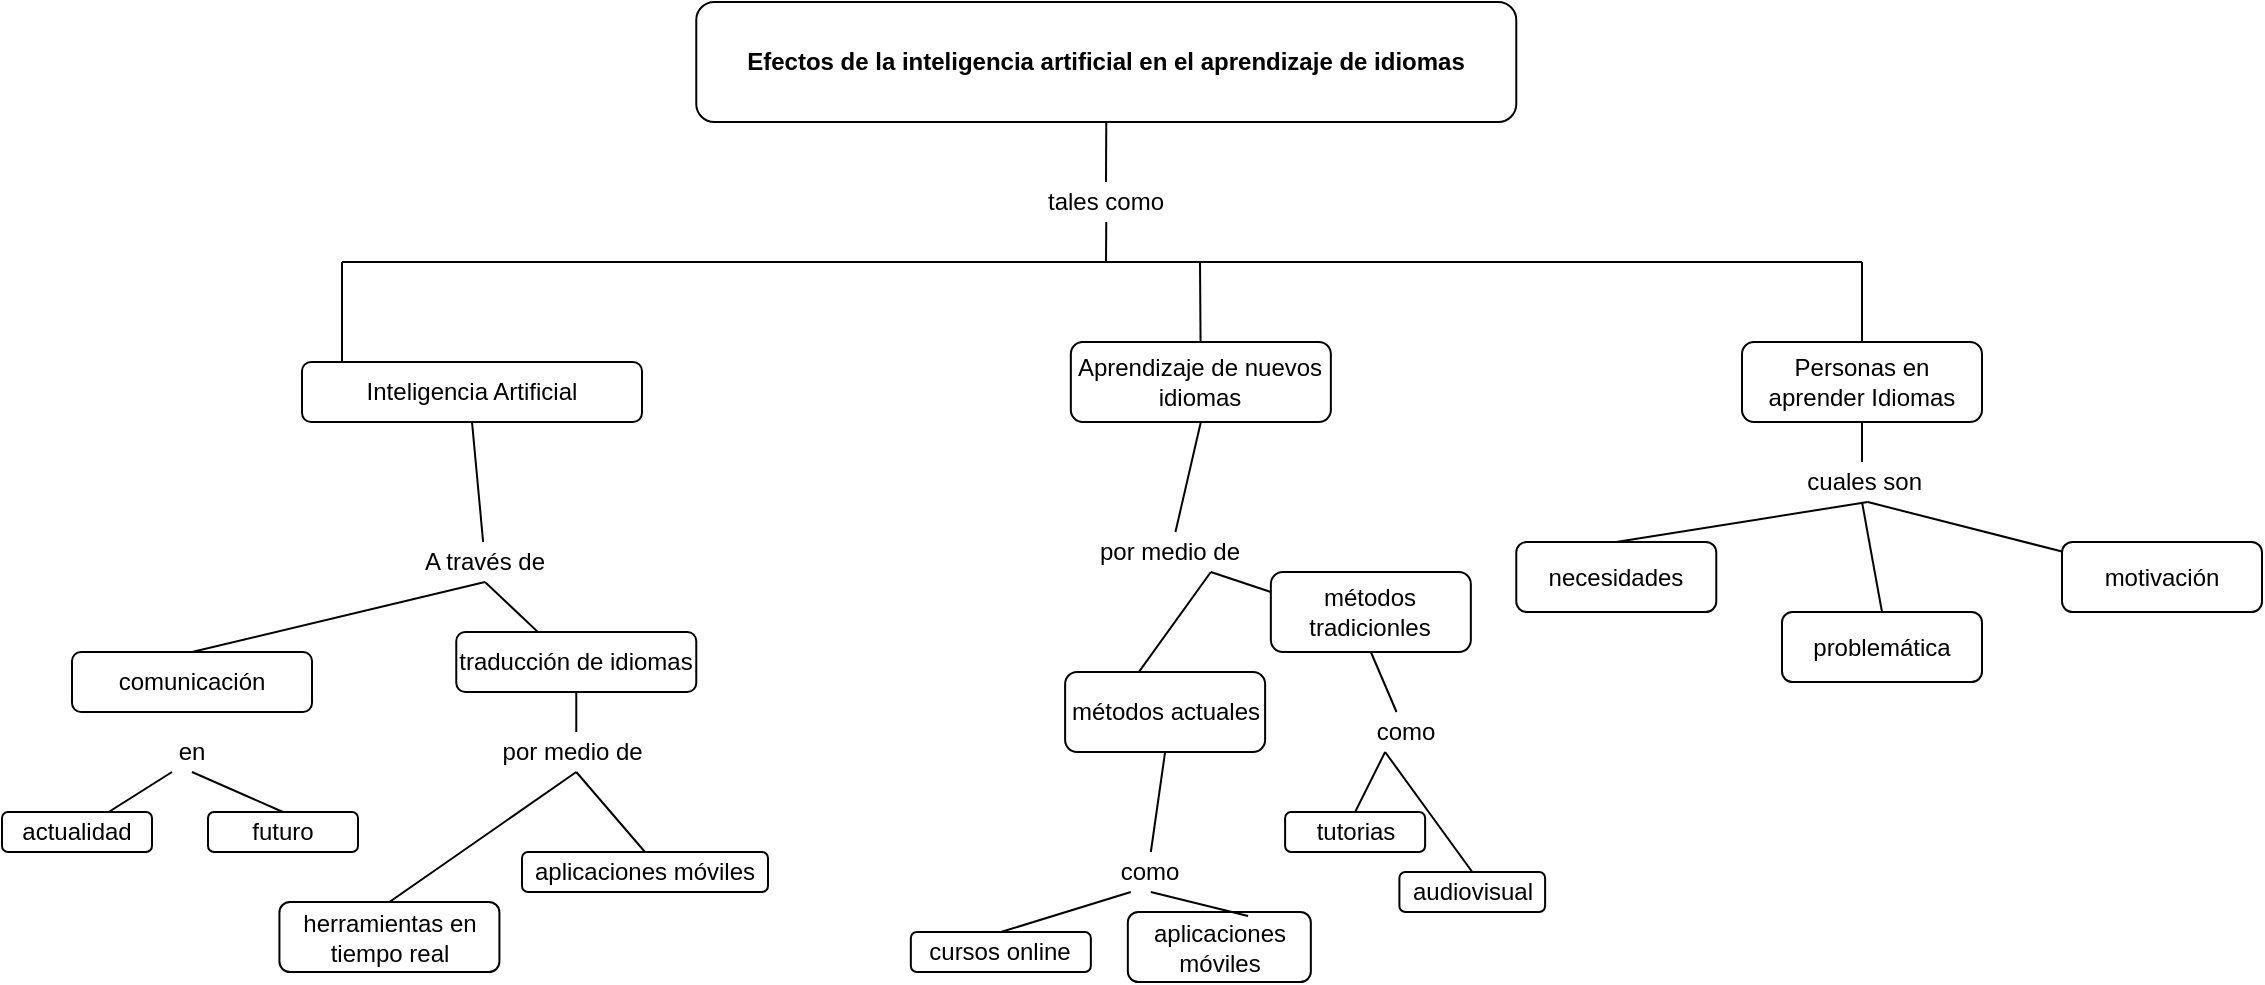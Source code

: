 <mxfile version="12.6.5" type="github"><diagram id="pF0zrNhxxro3baaEVadX" name="Mapa conceptual"><mxGraphModel dx="1848" dy="556" grid="1" gridSize="10" guides="1" tooltips="1" connect="1" arrows="1" fold="1" page="1" pageScale="1" pageWidth="827" pageHeight="1169" math="0" shadow="0"><root><mxCell id="0"/><mxCell id="1" parent="0"/><mxCell id="x1UWUyg0F_ytGI-g0F6q-1" value="&lt;b&gt;Efectos de la inteligencia artificial en el aprendizaje de idiomas&lt;/b&gt;" style="rounded=1;whiteSpace=wrap;html=1;" vertex="1" parent="1"><mxGeometry x="-172.86" y="60" width="410" height="60" as="geometry"/></mxCell><mxCell id="x1UWUyg0F_ytGI-g0F6q-3" value="" style="endArrow=none;html=1;entryX=0.5;entryY=1;entryDx=0;entryDy=0;" edge="1" parent="1" target="x1UWUyg0F_ytGI-g0F6q-1"><mxGeometry width="50" height="50" relative="1" as="geometry"><mxPoint x="32" y="150" as="sourcePoint"/><mxPoint x="60" y="180" as="targetPoint"/></mxGeometry></mxCell><mxCell id="x1UWUyg0F_ytGI-g0F6q-4" value="" style="endArrow=none;html=1;" edge="1" parent="1"><mxGeometry width="50" height="50" relative="1" as="geometry"><mxPoint x="-350" y="190" as="sourcePoint"/><mxPoint x="410" y="190" as="targetPoint"/></mxGeometry></mxCell><mxCell id="x1UWUyg0F_ytGI-g0F6q-5" value="" style="endArrow=none;html=1;" edge="1" parent="1"><mxGeometry width="50" height="50" relative="1" as="geometry"><mxPoint x="-350" y="240" as="sourcePoint"/><mxPoint x="-350" y="190" as="targetPoint"/></mxGeometry></mxCell><mxCell id="x1UWUyg0F_ytGI-g0F6q-6" value="Inteligencia Artificial" style="rounded=1;whiteSpace=wrap;html=1;" vertex="1" parent="1"><mxGeometry x="-370" y="240" width="170" height="30" as="geometry"/></mxCell><mxCell id="x1UWUyg0F_ytGI-g0F6q-8" value="" style="endArrow=none;html=1;exitX=0.5;exitY=0;exitDx=0;exitDy=0;entryX=0.5;entryY=1;entryDx=0;entryDy=0;" edge="1" parent="1" source="x1UWUyg0F_ytGI-g0F6q-7" target="x1UWUyg0F_ytGI-g0F6q-11"><mxGeometry width="50" height="50" relative="1" as="geometry"><mxPoint x="-280" y="360" as="sourcePoint"/><mxPoint x="-280" y="370" as="targetPoint"/></mxGeometry></mxCell><mxCell id="x1UWUyg0F_ytGI-g0F6q-9" value="" style="endArrow=none;html=1;exitX=0.345;exitY=0.019;exitDx=0;exitDy=0;exitPerimeter=0;entryX=0.5;entryY=1;entryDx=0;entryDy=0;" edge="1" parent="1" source="x1UWUyg0F_ytGI-g0F6q-10" target="x1UWUyg0F_ytGI-g0F6q-11"><mxGeometry width="50" height="50" relative="1" as="geometry"><mxPoint x="-210" y="360" as="sourcePoint"/><mxPoint x="-260" y="360" as="targetPoint"/></mxGeometry></mxCell><mxCell id="x1UWUyg0F_ytGI-g0F6q-10" value="traducción de idiomas" style="rounded=1;whiteSpace=wrap;html=1;" vertex="1" parent="1"><mxGeometry x="-292.86" y="375" width="120" height="30" as="geometry"/></mxCell><mxCell id="x1UWUyg0F_ytGI-g0F6q-11" value="A través de" style="text;html=1;strokeColor=none;fillColor=none;align=center;verticalAlign=middle;whiteSpace=wrap;rounded=0;" vertex="1" parent="1"><mxGeometry x="-320" y="330" width="83" height="20" as="geometry"/></mxCell><mxCell id="x1UWUyg0F_ytGI-g0F6q-12" value="tales como" style="text;html=1;strokeColor=none;fillColor=none;align=center;verticalAlign=middle;whiteSpace=wrap;rounded=0;" vertex="1" parent="1"><mxGeometry x="-12.86" y="150" width="90" height="20" as="geometry"/></mxCell><mxCell id="x1UWUyg0F_ytGI-g0F6q-16" value="" style="endArrow=none;html=1;entryX=0.5;entryY=1;entryDx=0;entryDy=0;" edge="1" parent="1" source="x1UWUyg0F_ytGI-g0F6q-11" target="x1UWUyg0F_ytGI-g0F6q-6"><mxGeometry width="50" height="50" relative="1" as="geometry"><mxPoint x="-170" y="350" as="sourcePoint"/><mxPoint x="-120" y="300" as="targetPoint"/></mxGeometry></mxCell><mxCell id="x1UWUyg0F_ytGI-g0F6q-19" value="" style="endArrow=none;html=1;entryX=0.5;entryY=1;entryDx=0;entryDy=0;" edge="1" parent="1" target="x1UWUyg0F_ytGI-g0F6q-12"><mxGeometry width="50" height="50" relative="1" as="geometry"><mxPoint x="32" y="190" as="sourcePoint"/><mxPoint x="60" y="210" as="targetPoint"/></mxGeometry></mxCell><mxCell id="x1UWUyg0F_ytGI-g0F6q-20" value="Aprendizaje de nuevos idiomas" style="rounded=1;whiteSpace=wrap;html=1;" vertex="1" parent="1"><mxGeometry x="14.42" y="230" width="130" height="40" as="geometry"/></mxCell><mxCell id="x1UWUyg0F_ytGI-g0F6q-21" value="" style="endArrow=none;html=1;" edge="1" parent="1" source="x1UWUyg0F_ytGI-g0F6q-20"><mxGeometry width="50" height="50" relative="1" as="geometry"><mxPoint x="-30" y="240" as="sourcePoint"/><mxPoint x="79" y="190" as="targetPoint"/></mxGeometry></mxCell><mxCell id="x1UWUyg0F_ytGI-g0F6q-22" value="" style="endArrow=none;html=1;entryX=0.5;entryY=1;entryDx=0;entryDy=0;" edge="1" parent="1" source="x1UWUyg0F_ytGI-g0F6q-23" target="x1UWUyg0F_ytGI-g0F6q-20"><mxGeometry width="50" height="50" relative="1" as="geometry"><mxPoint x="14.42" y="340" as="sourcePoint"/><mxPoint x="94.42" y="330" as="targetPoint"/></mxGeometry></mxCell><mxCell id="x1UWUyg0F_ytGI-g0F6q-7" value="comunicación" style="rounded=1;whiteSpace=wrap;html=1;" vertex="1" parent="1"><mxGeometry x="-485" y="385" width="120" height="30" as="geometry"/></mxCell><mxCell id="x1UWUyg0F_ytGI-g0F6q-23" value="por medio de" style="text;html=1;strokeColor=none;fillColor=none;align=center;verticalAlign=middle;whiteSpace=wrap;rounded=0;" vertex="1" parent="1"><mxGeometry x="24.42" y="325" width="80" height="20" as="geometry"/></mxCell><mxCell id="x1UWUyg0F_ytGI-g0F6q-26" value="métodos tradicionles" style="rounded=1;whiteSpace=wrap;html=1;" vertex="1" parent="1"><mxGeometry x="114.42" y="345" width="100" height="40" as="geometry"/></mxCell><mxCell id="x1UWUyg0F_ytGI-g0F6q-27" value="métodos actuales" style="rounded=1;whiteSpace=wrap;html=1;" vertex="1" parent="1"><mxGeometry x="11.56" y="395" width="100" height="40" as="geometry"/></mxCell><mxCell id="x1UWUyg0F_ytGI-g0F6q-31" value="" style="endArrow=none;html=1;exitX=0.371;exitY=-0.007;exitDx=0;exitDy=0;exitPerimeter=0;" edge="1" parent="1" source="x1UWUyg0F_ytGI-g0F6q-27"><mxGeometry width="50" height="50" relative="1" as="geometry"><mxPoint x="74.42" y="395" as="sourcePoint"/><mxPoint x="84.42" y="345" as="targetPoint"/></mxGeometry></mxCell><mxCell id="x1UWUyg0F_ytGI-g0F6q-32" value="" style="endArrow=none;html=1;exitX=0;exitY=0.25;exitDx=0;exitDy=0;" edge="1" parent="1" source="x1UWUyg0F_ytGI-g0F6q-26"><mxGeometry width="50" height="50" relative="1" as="geometry"><mxPoint x="84.42" y="405" as="sourcePoint"/><mxPoint x="84.42" y="345" as="targetPoint"/></mxGeometry></mxCell><mxCell id="x1UWUyg0F_ytGI-g0F6q-35" value="" style="endArrow=none;html=1;entryX=0.5;entryY=1;entryDx=0;entryDy=0;exitX=0.5;exitY=0;exitDx=0;exitDy=0;" edge="1" parent="1" source="x1UWUyg0F_ytGI-g0F6q-36" target="x1UWUyg0F_ytGI-g0F6q-27"><mxGeometry width="50" height="50" relative="1" as="geometry"><mxPoint x="54.42" y="485" as="sourcePoint"/><mxPoint x="104.42" y="445" as="targetPoint"/></mxGeometry></mxCell><mxCell id="x1UWUyg0F_ytGI-g0F6q-36" value="como" style="text;html=1;strokeColor=none;fillColor=none;align=center;verticalAlign=middle;whiteSpace=wrap;rounded=0;" vertex="1" parent="1"><mxGeometry x="34.42" y="485" width="40" height="20" as="geometry"/></mxCell><mxCell id="x1UWUyg0F_ytGI-g0F6q-40" value="cursos online" style="rounded=1;whiteSpace=wrap;html=1;" vertex="1" parent="1"><mxGeometry x="-65.58" y="525" width="90" height="20" as="geometry"/></mxCell><mxCell id="x1UWUyg0F_ytGI-g0F6q-41" value="aplicaciones móviles" style="rounded=1;whiteSpace=wrap;html=1;" vertex="1" parent="1"><mxGeometry x="42.92" y="515" width="91.5" height="35" as="geometry"/></mxCell><mxCell id="x1UWUyg0F_ytGI-g0F6q-42" value="" style="endArrow=none;html=1;entryX=0.25;entryY=1;entryDx=0;entryDy=0;exitX=0.5;exitY=0;exitDx=0;exitDy=0;" edge="1" parent="1" source="x1UWUyg0F_ytGI-g0F6q-40" target="x1UWUyg0F_ytGI-g0F6q-36"><mxGeometry width="50" height="50" relative="1" as="geometry"><mxPoint x="-0.94" y="520" as="sourcePoint"/><mxPoint x="-65.58" y="485" as="targetPoint"/></mxGeometry></mxCell><mxCell id="x1UWUyg0F_ytGI-g0F6q-43" value="" style="endArrow=none;html=1;entryX=0.5;entryY=1;entryDx=0;entryDy=0;exitX=0.657;exitY=0.057;exitDx=0;exitDy=0;exitPerimeter=0;" edge="1" parent="1" source="x1UWUyg0F_ytGI-g0F6q-41" target="x1UWUyg0F_ytGI-g0F6q-36"><mxGeometry width="50" height="50" relative="1" as="geometry"><mxPoint x="84.42" y="515" as="sourcePoint"/><mxPoint x="244.42" y="515" as="targetPoint"/></mxGeometry></mxCell><mxCell id="x1UWUyg0F_ytGI-g0F6q-44" value="como" style="text;html=1;strokeColor=none;fillColor=none;align=center;verticalAlign=middle;whiteSpace=wrap;rounded=0;" vertex="1" parent="1"><mxGeometry x="161.56" y="415" width="40" height="20" as="geometry"/></mxCell><mxCell id="x1UWUyg0F_ytGI-g0F6q-46" value="" style="endArrow=none;html=1;entryX=0.5;entryY=1;entryDx=0;entryDy=0;" edge="1" parent="1" source="x1UWUyg0F_ytGI-g0F6q-44" target="x1UWUyg0F_ytGI-g0F6q-26"><mxGeometry width="50" height="50" relative="1" as="geometry"><mxPoint x="274.42" y="455" as="sourcePoint"/><mxPoint x="324.42" y="405" as="targetPoint"/></mxGeometry></mxCell><mxCell id="x1UWUyg0F_ytGI-g0F6q-47" value="tutorias" style="rounded=1;whiteSpace=wrap;html=1;" vertex="1" parent="1"><mxGeometry x="121.56" y="465" width="70" height="20" as="geometry"/></mxCell><mxCell id="x1UWUyg0F_ytGI-g0F6q-48" value="" style="endArrow=none;html=1;entryX=0.25;entryY=1;entryDx=0;entryDy=0;exitX=0.5;exitY=0;exitDx=0;exitDy=0;" edge="1" parent="1" source="x1UWUyg0F_ytGI-g0F6q-47" target="x1UWUyg0F_ytGI-g0F6q-44"><mxGeometry width="50" height="50" relative="1" as="geometry"><mxPoint x="244.42" y="535" as="sourcePoint"/><mxPoint x="294.42" y="485" as="targetPoint"/></mxGeometry></mxCell><mxCell id="x1UWUyg0F_ytGI-g0F6q-49" value="audiovisual" style="rounded=1;whiteSpace=wrap;html=1;" vertex="1" parent="1"><mxGeometry x="178.7" y="495" width="72.86" height="20" as="geometry"/></mxCell><mxCell id="x1UWUyg0F_ytGI-g0F6q-50" value="" style="endArrow=none;html=1;entryX=0.25;entryY=1;entryDx=0;entryDy=0;exitX=0.5;exitY=0;exitDx=0;exitDy=0;" edge="1" parent="1" source="x1UWUyg0F_ytGI-g0F6q-49" target="x1UWUyg0F_ytGI-g0F6q-44"><mxGeometry width="50" height="50" relative="1" as="geometry"><mxPoint x="334.42" y="425" as="sourcePoint"/><mxPoint x="384.42" y="375" as="targetPoint"/></mxGeometry></mxCell><mxCell id="x1UWUyg0F_ytGI-g0F6q-51" value="en" style="text;html=1;strokeColor=none;fillColor=none;align=center;verticalAlign=middle;whiteSpace=wrap;rounded=0;" vertex="1" parent="1"><mxGeometry x="-445" y="425" width="40" height="20" as="geometry"/></mxCell><mxCell id="x1UWUyg0F_ytGI-g0F6q-52" value="actualidad" style="rounded=1;whiteSpace=wrap;html=1;" vertex="1" parent="1"><mxGeometry x="-520" y="465" width="75" height="20" as="geometry"/></mxCell><mxCell id="x1UWUyg0F_ytGI-g0F6q-53" value="futuro" style="rounded=1;whiteSpace=wrap;html=1;" vertex="1" parent="1"><mxGeometry x="-417" y="465" width="75" height="20" as="geometry"/></mxCell><mxCell id="x1UWUyg0F_ytGI-g0F6q-56" value="" style="endArrow=none;html=1;entryX=0.25;entryY=1;entryDx=0;entryDy=0;" edge="1" parent="1" source="x1UWUyg0F_ytGI-g0F6q-52" target="x1UWUyg0F_ytGI-g0F6q-51"><mxGeometry width="50" height="50" relative="1" as="geometry"><mxPoint x="-635" y="505" as="sourcePoint"/><mxPoint x="-585" y="455" as="targetPoint"/></mxGeometry></mxCell><mxCell id="x1UWUyg0F_ytGI-g0F6q-57" value="" style="endArrow=none;html=1;entryX=0.5;entryY=1;entryDx=0;entryDy=0;exitX=0.5;exitY=0;exitDx=0;exitDy=0;" edge="1" parent="1" source="x1UWUyg0F_ytGI-g0F6q-53" target="x1UWUyg0F_ytGI-g0F6q-51"><mxGeometry width="50" height="50" relative="1" as="geometry"><mxPoint x="-435" y="605" as="sourcePoint"/><mxPoint x="-385" y="555" as="targetPoint"/></mxGeometry></mxCell><mxCell id="x1UWUyg0F_ytGI-g0F6q-62" value="por medio de&amp;nbsp;" style="text;html=1;strokeColor=none;fillColor=none;align=center;verticalAlign=middle;whiteSpace=wrap;rounded=0;" vertex="1" parent="1"><mxGeometry x="-272.86" y="425" width="80" height="20" as="geometry"/></mxCell><mxCell id="x1UWUyg0F_ytGI-g0F6q-63" value="" style="endArrow=none;html=1;entryX=0.5;entryY=1;entryDx=0;entryDy=0;exitX=0.5;exitY=0;exitDx=0;exitDy=0;" edge="1" parent="1" source="x1UWUyg0F_ytGI-g0F6q-62" target="x1UWUyg0F_ytGI-g0F6q-10"><mxGeometry width="50" height="50" relative="1" as="geometry"><mxPoint x="-280" y="540" as="sourcePoint"/><mxPoint x="-230" y="490" as="targetPoint"/></mxGeometry></mxCell><mxCell id="x1UWUyg0F_ytGI-g0F6q-64" value="" style="endArrow=none;html=1;entryX=0.5;entryY=1;entryDx=0;entryDy=0;exitX=0.5;exitY=0;exitDx=0;exitDy=0;" edge="1" parent="1" source="x1UWUyg0F_ytGI-g0F6q-65" target="x1UWUyg0F_ytGI-g0F6q-62"><mxGeometry width="50" height="50" relative="1" as="geometry"><mxPoint x="-290" y="490" as="sourcePoint"/><mxPoint x="-250" y="480" as="targetPoint"/></mxGeometry></mxCell><mxCell id="x1UWUyg0F_ytGI-g0F6q-65" value="herramientas en tiempo real" style="rounded=1;whiteSpace=wrap;html=1;" vertex="1" parent="1"><mxGeometry x="-381.29" y="510" width="110" height="35" as="geometry"/></mxCell><mxCell id="x1UWUyg0F_ytGI-g0F6q-66" value="" style="endArrow=none;html=1;entryX=0.5;entryY=1;entryDx=0;entryDy=0;exitX=0.5;exitY=0;exitDx=0;exitDy=0;" edge="1" parent="1" source="x1UWUyg0F_ytGI-g0F6q-67" target="x1UWUyg0F_ytGI-g0F6q-62"><mxGeometry width="50" height="50" relative="1" as="geometry"><mxPoint x="-250" y="550" as="sourcePoint"/><mxPoint x="-230" y="450" as="targetPoint"/></mxGeometry></mxCell><mxCell id="x1UWUyg0F_ytGI-g0F6q-67" value="aplicaciones móviles" style="rounded=1;whiteSpace=wrap;html=1;" vertex="1" parent="1"><mxGeometry x="-260" y="485" width="123" height="20" as="geometry"/></mxCell><mxCell id="x1UWUyg0F_ytGI-g0F6q-71" value="" style="endArrow=none;html=1;exitX=0.5;exitY=0;exitDx=0;exitDy=0;" edge="1" parent="1" source="x1UWUyg0F_ytGI-g0F6q-80"><mxGeometry width="50" height="50" relative="1" as="geometry"><mxPoint x="410.14" y="235" as="sourcePoint"/><mxPoint x="410" y="190" as="targetPoint"/></mxGeometry></mxCell><mxCell id="x1UWUyg0F_ytGI-g0F6q-80" value="Personas en aprender Idiomas" style="rounded=1;whiteSpace=wrap;html=1;" vertex="1" parent="1"><mxGeometry x="350" y="230" width="120" height="40" as="geometry"/></mxCell><mxCell id="x1UWUyg0F_ytGI-g0F6q-81" value="cuales son&amp;nbsp;" style="text;html=1;strokeColor=none;fillColor=none;align=center;verticalAlign=middle;whiteSpace=wrap;rounded=0;" vertex="1" parent="1"><mxGeometry x="377.88" y="290" width="70" height="20" as="geometry"/></mxCell><mxCell id="x1UWUyg0F_ytGI-g0F6q-84" value="" style="endArrow=none;html=1;entryX=0.5;entryY=1;entryDx=0;entryDy=0;" edge="1" parent="1" target="x1UWUyg0F_ytGI-g0F6q-80"><mxGeometry width="50" height="50" relative="1" as="geometry"><mxPoint x="410" y="290" as="sourcePoint"/><mxPoint x="460" y="370" as="targetPoint"/></mxGeometry></mxCell><mxCell id="x1UWUyg0F_ytGI-g0F6q-85" value="necesidades" style="rounded=1;whiteSpace=wrap;html=1;" vertex="1" parent="1"><mxGeometry x="237.14" y="330" width="100" height="35" as="geometry"/></mxCell><mxCell id="x1UWUyg0F_ytGI-g0F6q-86" value="" style="endArrow=none;html=1;entryX=0.5;entryY=1;entryDx=0;entryDy=0;exitX=0.5;exitY=0;exitDx=0;exitDy=0;" edge="1" parent="1" source="x1UWUyg0F_ytGI-g0F6q-85" target="x1UWUyg0F_ytGI-g0F6q-81"><mxGeometry width="50" height="50" relative="1" as="geometry"><mxPoint x="430" y="400" as="sourcePoint"/><mxPoint x="480" y="350" as="targetPoint"/></mxGeometry></mxCell><mxCell id="x1UWUyg0F_ytGI-g0F6q-87" value="motivación" style="rounded=1;whiteSpace=wrap;html=1;" vertex="1" parent="1"><mxGeometry x="510" y="330" width="100" height="35" as="geometry"/></mxCell><mxCell id="x1UWUyg0F_ytGI-g0F6q-88" value="" style="endArrow=none;html=1;entryX=0.5;entryY=1;entryDx=0;entryDy=0;" edge="1" parent="1" source="x1UWUyg0F_ytGI-g0F6q-87" target="x1UWUyg0F_ytGI-g0F6q-81"><mxGeometry width="50" height="50" relative="1" as="geometry"><mxPoint x="337.88" y="340" as="sourcePoint"/><mxPoint x="422.88" y="320" as="targetPoint"/></mxGeometry></mxCell><mxCell id="x1UWUyg0F_ytGI-g0F6q-89" value="problemática" style="rounded=1;whiteSpace=wrap;html=1;" vertex="1" parent="1"><mxGeometry x="370" y="365" width="100" height="35" as="geometry"/></mxCell><mxCell id="x1UWUyg0F_ytGI-g0F6q-90" value="" style="endArrow=none;html=1;exitX=0.5;exitY=0;exitDx=0;exitDy=0;" edge="1" parent="1" source="x1UWUyg0F_ytGI-g0F6q-89"><mxGeometry width="50" height="50" relative="1" as="geometry"><mxPoint x="430" y="360" as="sourcePoint"/><mxPoint x="410" y="310" as="targetPoint"/></mxGeometry></mxCell></root></mxGraphModel></diagram></mxfile>